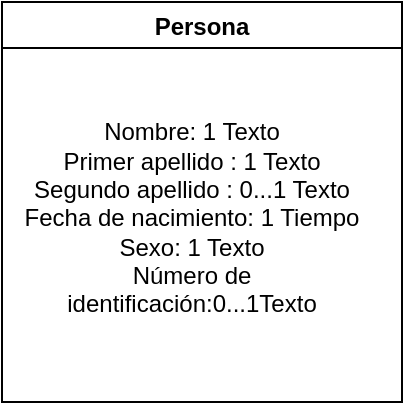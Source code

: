 <mxfile>
    <diagram id="3Ksf1eC3BbXml5cHnylW" name="Página-1">
        <mxGraphModel dx="752" dy="496" grid="1" gridSize="10" guides="1" tooltips="1" connect="1" arrows="1" fold="1" page="1" pageScale="1" pageWidth="827" pageHeight="1169" math="0" shadow="0">
            <root>
                <mxCell id="0"/>
                <mxCell id="1" parent="0"/>
                <mxCell id="2" value="Persona" style="swimlane;" vertex="1" parent="1">
                    <mxGeometry x="290" y="160" width="200" height="200" as="geometry"/>
                </mxCell>
                <mxCell id="3" value="Nombre: 1 Texto&lt;br&gt;Primer apellido : 1 Texto&lt;br&gt;Segundo apellido : 0...1 Texto&lt;br&gt;Fecha de nacimiento: 1 Tiempo&lt;br&gt;Sexo: 1 Texto&lt;br&gt;Número de identificación:0...1Texto" style="text;html=1;strokeColor=none;fillColor=none;align=center;verticalAlign=middle;whiteSpace=wrap;rounded=0;" vertex="1" parent="2">
                    <mxGeometry x="10" y="45" width="170" height="125" as="geometry"/>
                </mxCell>
            </root>
        </mxGraphModel>
    </diagram>
</mxfile>